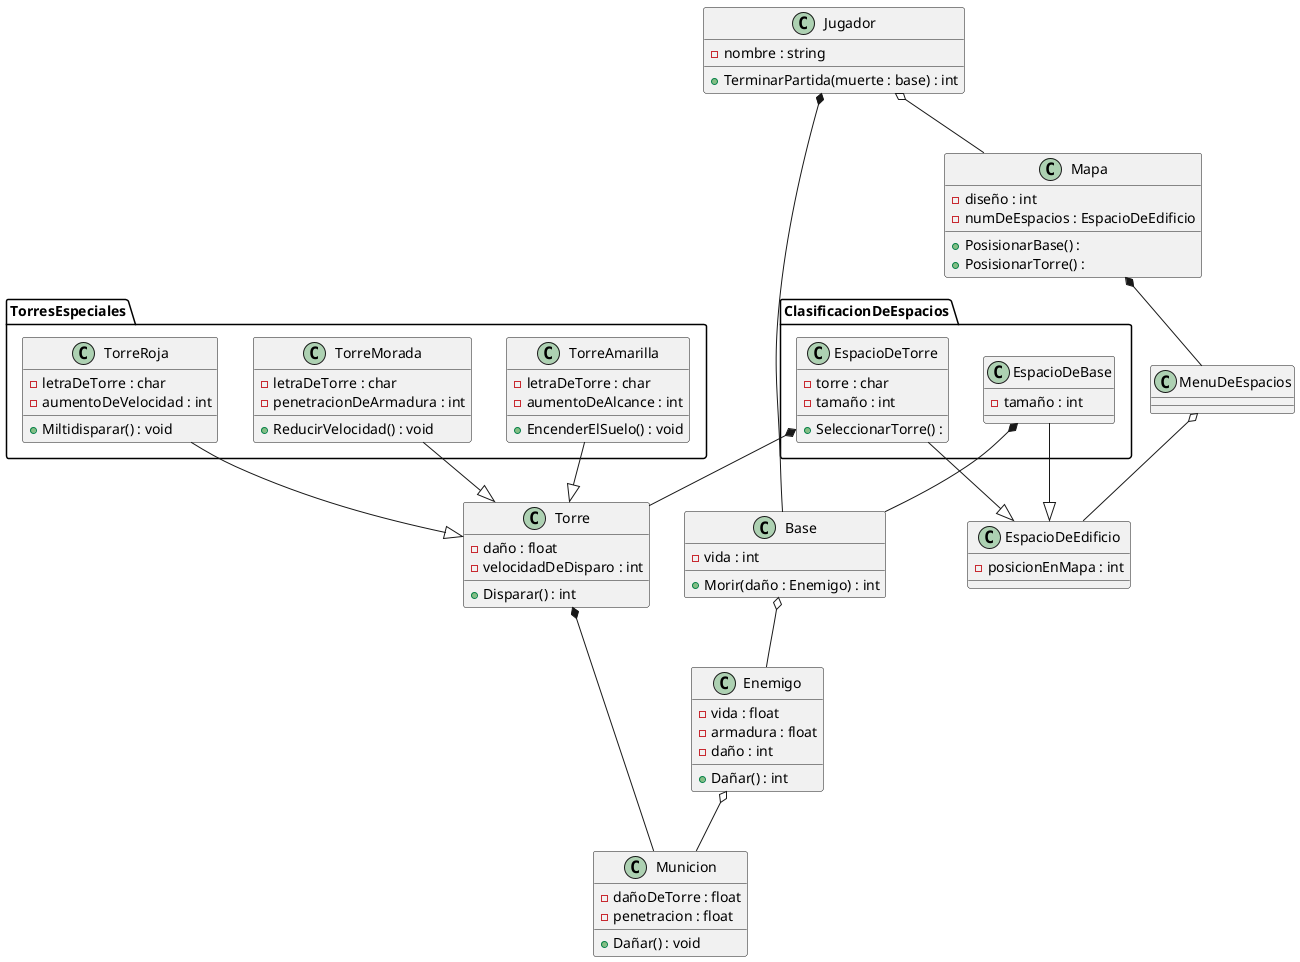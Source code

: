 @startuml TDG

class Jugador{
    -nombre : string
    +TerminarPartida(muerte : base) : int
}
class Torre{
    -daño : float
    -velocidadDeDisparo : int
    +Disparar() : int
}
class Base{
    -vida : int
    +Morir(daño : Enemigo) : int
}
class Enemigo{
    -vida : float
    -armadura : float
    -daño : int
    +Dañar() : int
}
class Mapa{
    -diseño : int
    -numDeEspacios : EspacioDeEdificio
    +PosisionarBase() : 
    +PosisionarTorre() : 
}
class EspacioDeEdificio{
    -posicionEnMapa : int
}
package ClasificacionDeEspacios{
class EspacioDeTorre{
    -torre : char
    -tamaño : int
    +SeleccionarTorre() : 
}
class EspacioDeBase{
    -tamaño : int
}
}
package TorresEspeciales{
    class TorreRoja{
        -letraDeTorre : char
        -aumentoDeVelocidad : int
        +Miltidisparar() : void
    }
    class TorreAmarilla{
        -letraDeTorre : char
        -aumentoDeAlcance : int
        +EncenderElSuelo() : void
    }
    class TorreMorada{
        -letraDeTorre : char
        -penetracionDeArmadura : int
        +ReducirVelocidad() : void
    }
}
class Municion{
    -dañoDeTorre : float
    -penetracion : float
    +Dañar() : void
}
class MenuDeEspacios{

}


TorreRoja --|> Torre
TorreAmarilla --|> Torre
TorreMorada --|> Torre
EspacioDeTorre --|> EspacioDeEdificio
EspacioDeBase --|> EspacioDeEdificio
Jugador *-- Base
Base o-- Enemigo
Enemigo o-- Municion
Torre *-- Municion
MenuDeEspacios o-- EspacioDeEdificio
Jugador o-- Mapa
EspacioDeBase *-- Base
EspacioDeTorre *-- Torre
Mapa *-- MenuDeEspacios


@enduml 